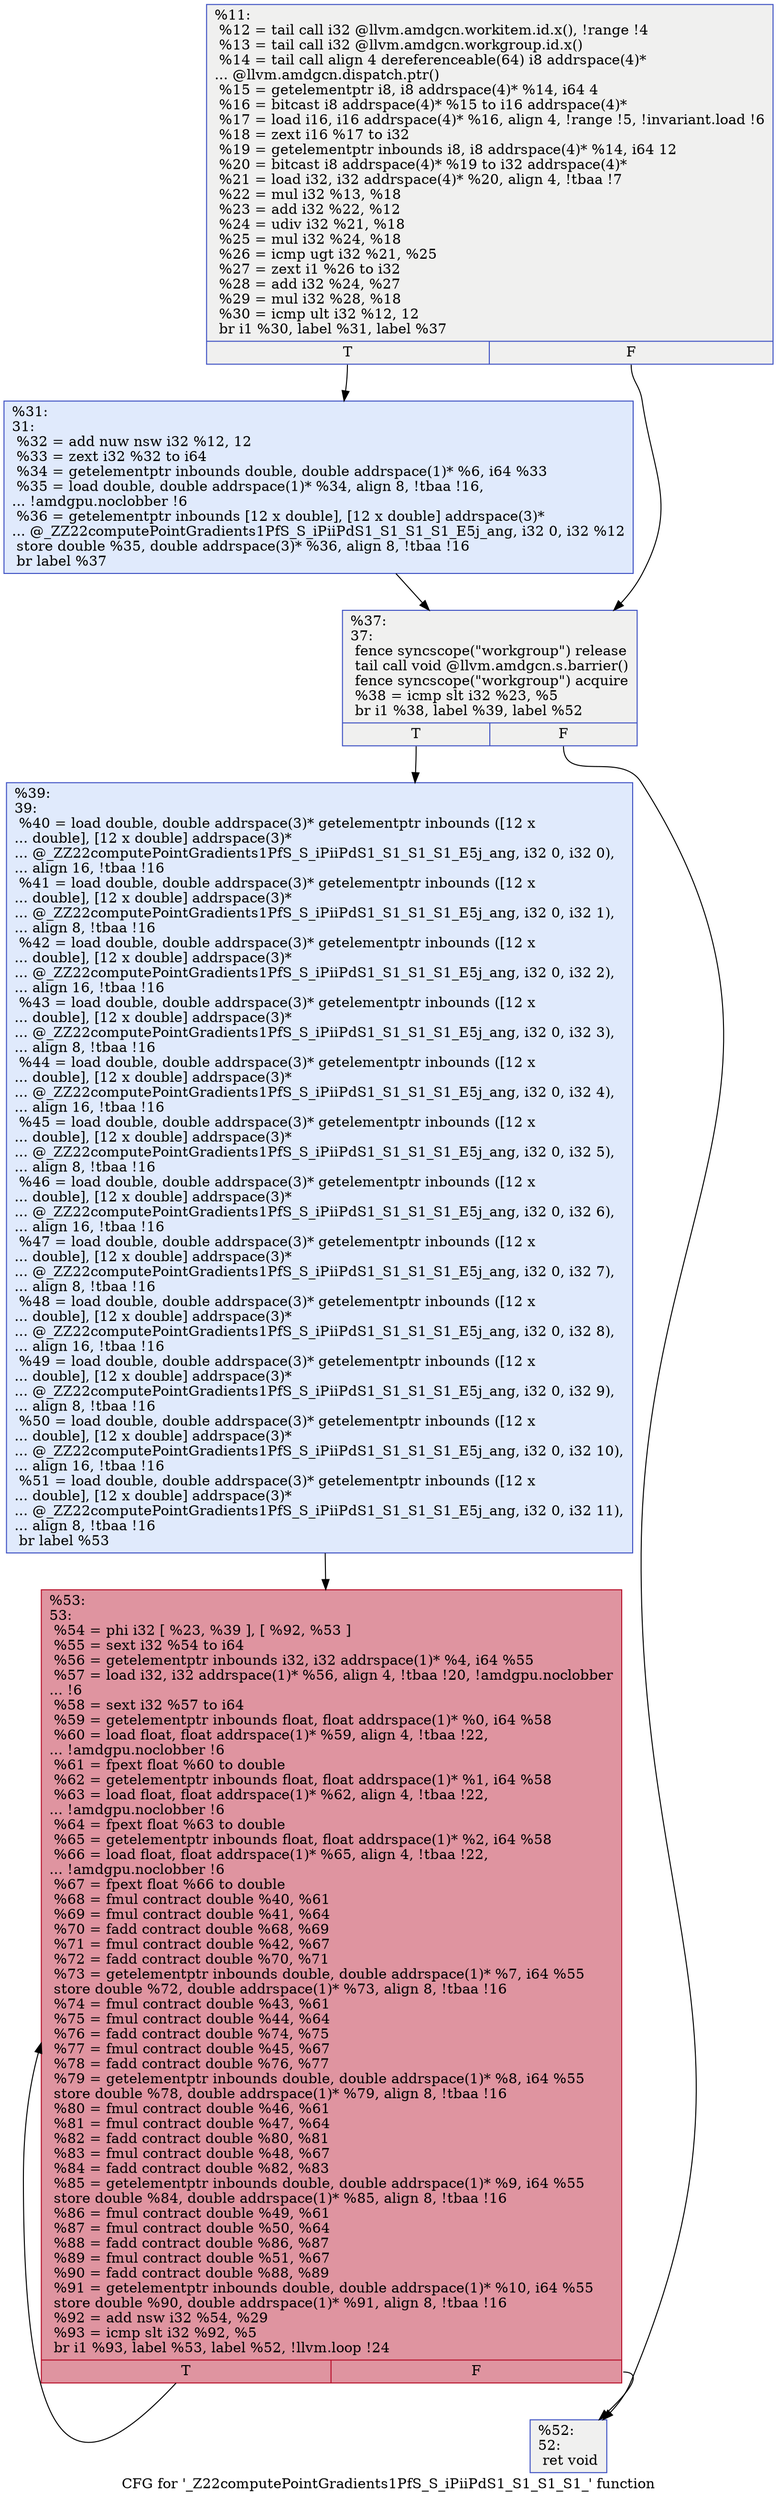 digraph "CFG for '_Z22computePointGradients1PfS_S_iPiiPdS1_S1_S1_S1_' function" {
	label="CFG for '_Z22computePointGradients1PfS_S_iPiiPdS1_S1_S1_S1_' function";

	Node0x4caf070 [shape=record,color="#3d50c3ff", style=filled, fillcolor="#dedcdb70",label="{%11:\l  %12 = tail call i32 @llvm.amdgcn.workitem.id.x(), !range !4\l  %13 = tail call i32 @llvm.amdgcn.workgroup.id.x()\l  %14 = tail call align 4 dereferenceable(64) i8 addrspace(4)*\l... @llvm.amdgcn.dispatch.ptr()\l  %15 = getelementptr i8, i8 addrspace(4)* %14, i64 4\l  %16 = bitcast i8 addrspace(4)* %15 to i16 addrspace(4)*\l  %17 = load i16, i16 addrspace(4)* %16, align 4, !range !5, !invariant.load !6\l  %18 = zext i16 %17 to i32\l  %19 = getelementptr inbounds i8, i8 addrspace(4)* %14, i64 12\l  %20 = bitcast i8 addrspace(4)* %19 to i32 addrspace(4)*\l  %21 = load i32, i32 addrspace(4)* %20, align 4, !tbaa !7\l  %22 = mul i32 %13, %18\l  %23 = add i32 %22, %12\l  %24 = udiv i32 %21, %18\l  %25 = mul i32 %24, %18\l  %26 = icmp ugt i32 %21, %25\l  %27 = zext i1 %26 to i32\l  %28 = add i32 %24, %27\l  %29 = mul i32 %28, %18\l  %30 = icmp ult i32 %12, 12\l  br i1 %30, label %31, label %37\l|{<s0>T|<s1>F}}"];
	Node0x4caf070:s0 -> Node0x4cb1cd0;
	Node0x4caf070:s1 -> Node0x4cb1d60;
	Node0x4cb1cd0 [shape=record,color="#3d50c3ff", style=filled, fillcolor="#b9d0f970",label="{%31:\l31:                                               \l  %32 = add nuw nsw i32 %12, 12\l  %33 = zext i32 %32 to i64\l  %34 = getelementptr inbounds double, double addrspace(1)* %6, i64 %33\l  %35 = load double, double addrspace(1)* %34, align 8, !tbaa !16,\l... !amdgpu.noclobber !6\l  %36 = getelementptr inbounds [12 x double], [12 x double] addrspace(3)*\l... @_ZZ22computePointGradients1PfS_S_iPiiPdS1_S1_S1_S1_E5j_ang, i32 0, i32 %12\l  store double %35, double addrspace(3)* %36, align 8, !tbaa !16\l  br label %37\l}"];
	Node0x4cb1cd0 -> Node0x4cb1d60;
	Node0x4cb1d60 [shape=record,color="#3d50c3ff", style=filled, fillcolor="#dedcdb70",label="{%37:\l37:                                               \l  fence syncscope(\"workgroup\") release\l  tail call void @llvm.amdgcn.s.barrier()\l  fence syncscope(\"workgroup\") acquire\l  %38 = icmp slt i32 %23, %5\l  br i1 %38, label %39, label %52\l|{<s0>T|<s1>F}}"];
	Node0x4cb1d60:s0 -> Node0x4cb34f0;
	Node0x4cb1d60:s1 -> Node0x4cb3540;
	Node0x4cb34f0 [shape=record,color="#3d50c3ff", style=filled, fillcolor="#b9d0f970",label="{%39:\l39:                                               \l  %40 = load double, double addrspace(3)* getelementptr inbounds ([12 x\l... double], [12 x double] addrspace(3)*\l... @_ZZ22computePointGradients1PfS_S_iPiiPdS1_S1_S1_S1_E5j_ang, i32 0, i32 0),\l... align 16, !tbaa !16\l  %41 = load double, double addrspace(3)* getelementptr inbounds ([12 x\l... double], [12 x double] addrspace(3)*\l... @_ZZ22computePointGradients1PfS_S_iPiiPdS1_S1_S1_S1_E5j_ang, i32 0, i32 1),\l... align 8, !tbaa !16\l  %42 = load double, double addrspace(3)* getelementptr inbounds ([12 x\l... double], [12 x double] addrspace(3)*\l... @_ZZ22computePointGradients1PfS_S_iPiiPdS1_S1_S1_S1_E5j_ang, i32 0, i32 2),\l... align 16, !tbaa !16\l  %43 = load double, double addrspace(3)* getelementptr inbounds ([12 x\l... double], [12 x double] addrspace(3)*\l... @_ZZ22computePointGradients1PfS_S_iPiiPdS1_S1_S1_S1_E5j_ang, i32 0, i32 3),\l... align 8, !tbaa !16\l  %44 = load double, double addrspace(3)* getelementptr inbounds ([12 x\l... double], [12 x double] addrspace(3)*\l... @_ZZ22computePointGradients1PfS_S_iPiiPdS1_S1_S1_S1_E5j_ang, i32 0, i32 4),\l... align 16, !tbaa !16\l  %45 = load double, double addrspace(3)* getelementptr inbounds ([12 x\l... double], [12 x double] addrspace(3)*\l... @_ZZ22computePointGradients1PfS_S_iPiiPdS1_S1_S1_S1_E5j_ang, i32 0, i32 5),\l... align 8, !tbaa !16\l  %46 = load double, double addrspace(3)* getelementptr inbounds ([12 x\l... double], [12 x double] addrspace(3)*\l... @_ZZ22computePointGradients1PfS_S_iPiiPdS1_S1_S1_S1_E5j_ang, i32 0, i32 6),\l... align 16, !tbaa !16\l  %47 = load double, double addrspace(3)* getelementptr inbounds ([12 x\l... double], [12 x double] addrspace(3)*\l... @_ZZ22computePointGradients1PfS_S_iPiiPdS1_S1_S1_S1_E5j_ang, i32 0, i32 7),\l... align 8, !tbaa !16\l  %48 = load double, double addrspace(3)* getelementptr inbounds ([12 x\l... double], [12 x double] addrspace(3)*\l... @_ZZ22computePointGradients1PfS_S_iPiiPdS1_S1_S1_S1_E5j_ang, i32 0, i32 8),\l... align 16, !tbaa !16\l  %49 = load double, double addrspace(3)* getelementptr inbounds ([12 x\l... double], [12 x double] addrspace(3)*\l... @_ZZ22computePointGradients1PfS_S_iPiiPdS1_S1_S1_S1_E5j_ang, i32 0, i32 9),\l... align 8, !tbaa !16\l  %50 = load double, double addrspace(3)* getelementptr inbounds ([12 x\l... double], [12 x double] addrspace(3)*\l... @_ZZ22computePointGradients1PfS_S_iPiiPdS1_S1_S1_S1_E5j_ang, i32 0, i32 10),\l... align 16, !tbaa !16\l  %51 = load double, double addrspace(3)* getelementptr inbounds ([12 x\l... double], [12 x double] addrspace(3)*\l... @_ZZ22computePointGradients1PfS_S_iPiiPdS1_S1_S1_S1_E5j_ang, i32 0, i32 11),\l... align 8, !tbaa !16\l  br label %53\l}"];
	Node0x4cb34f0 -> Node0x4cb4730;
	Node0x4cb3540 [shape=record,color="#3d50c3ff", style=filled, fillcolor="#dedcdb70",label="{%52:\l52:                                               \l  ret void\l}"];
	Node0x4cb4730 [shape=record,color="#b70d28ff", style=filled, fillcolor="#b70d2870",label="{%53:\l53:                                               \l  %54 = phi i32 [ %23, %39 ], [ %92, %53 ]\l  %55 = sext i32 %54 to i64\l  %56 = getelementptr inbounds i32, i32 addrspace(1)* %4, i64 %55\l  %57 = load i32, i32 addrspace(1)* %56, align 4, !tbaa !20, !amdgpu.noclobber\l... !6\l  %58 = sext i32 %57 to i64\l  %59 = getelementptr inbounds float, float addrspace(1)* %0, i64 %58\l  %60 = load float, float addrspace(1)* %59, align 4, !tbaa !22,\l... !amdgpu.noclobber !6\l  %61 = fpext float %60 to double\l  %62 = getelementptr inbounds float, float addrspace(1)* %1, i64 %58\l  %63 = load float, float addrspace(1)* %62, align 4, !tbaa !22,\l... !amdgpu.noclobber !6\l  %64 = fpext float %63 to double\l  %65 = getelementptr inbounds float, float addrspace(1)* %2, i64 %58\l  %66 = load float, float addrspace(1)* %65, align 4, !tbaa !22,\l... !amdgpu.noclobber !6\l  %67 = fpext float %66 to double\l  %68 = fmul contract double %40, %61\l  %69 = fmul contract double %41, %64\l  %70 = fadd contract double %68, %69\l  %71 = fmul contract double %42, %67\l  %72 = fadd contract double %70, %71\l  %73 = getelementptr inbounds double, double addrspace(1)* %7, i64 %55\l  store double %72, double addrspace(1)* %73, align 8, !tbaa !16\l  %74 = fmul contract double %43, %61\l  %75 = fmul contract double %44, %64\l  %76 = fadd contract double %74, %75\l  %77 = fmul contract double %45, %67\l  %78 = fadd contract double %76, %77\l  %79 = getelementptr inbounds double, double addrspace(1)* %8, i64 %55\l  store double %78, double addrspace(1)* %79, align 8, !tbaa !16\l  %80 = fmul contract double %46, %61\l  %81 = fmul contract double %47, %64\l  %82 = fadd contract double %80, %81\l  %83 = fmul contract double %48, %67\l  %84 = fadd contract double %82, %83\l  %85 = getelementptr inbounds double, double addrspace(1)* %9, i64 %55\l  store double %84, double addrspace(1)* %85, align 8, !tbaa !16\l  %86 = fmul contract double %49, %61\l  %87 = fmul contract double %50, %64\l  %88 = fadd contract double %86, %87\l  %89 = fmul contract double %51, %67\l  %90 = fadd contract double %88, %89\l  %91 = getelementptr inbounds double, double addrspace(1)* %10, i64 %55\l  store double %90, double addrspace(1)* %91, align 8, !tbaa !16\l  %92 = add nsw i32 %54, %29\l  %93 = icmp slt i32 %92, %5\l  br i1 %93, label %53, label %52, !llvm.loop !24\l|{<s0>T|<s1>F}}"];
	Node0x4cb4730:s0 -> Node0x4cb4730;
	Node0x4cb4730:s1 -> Node0x4cb3540;
}
